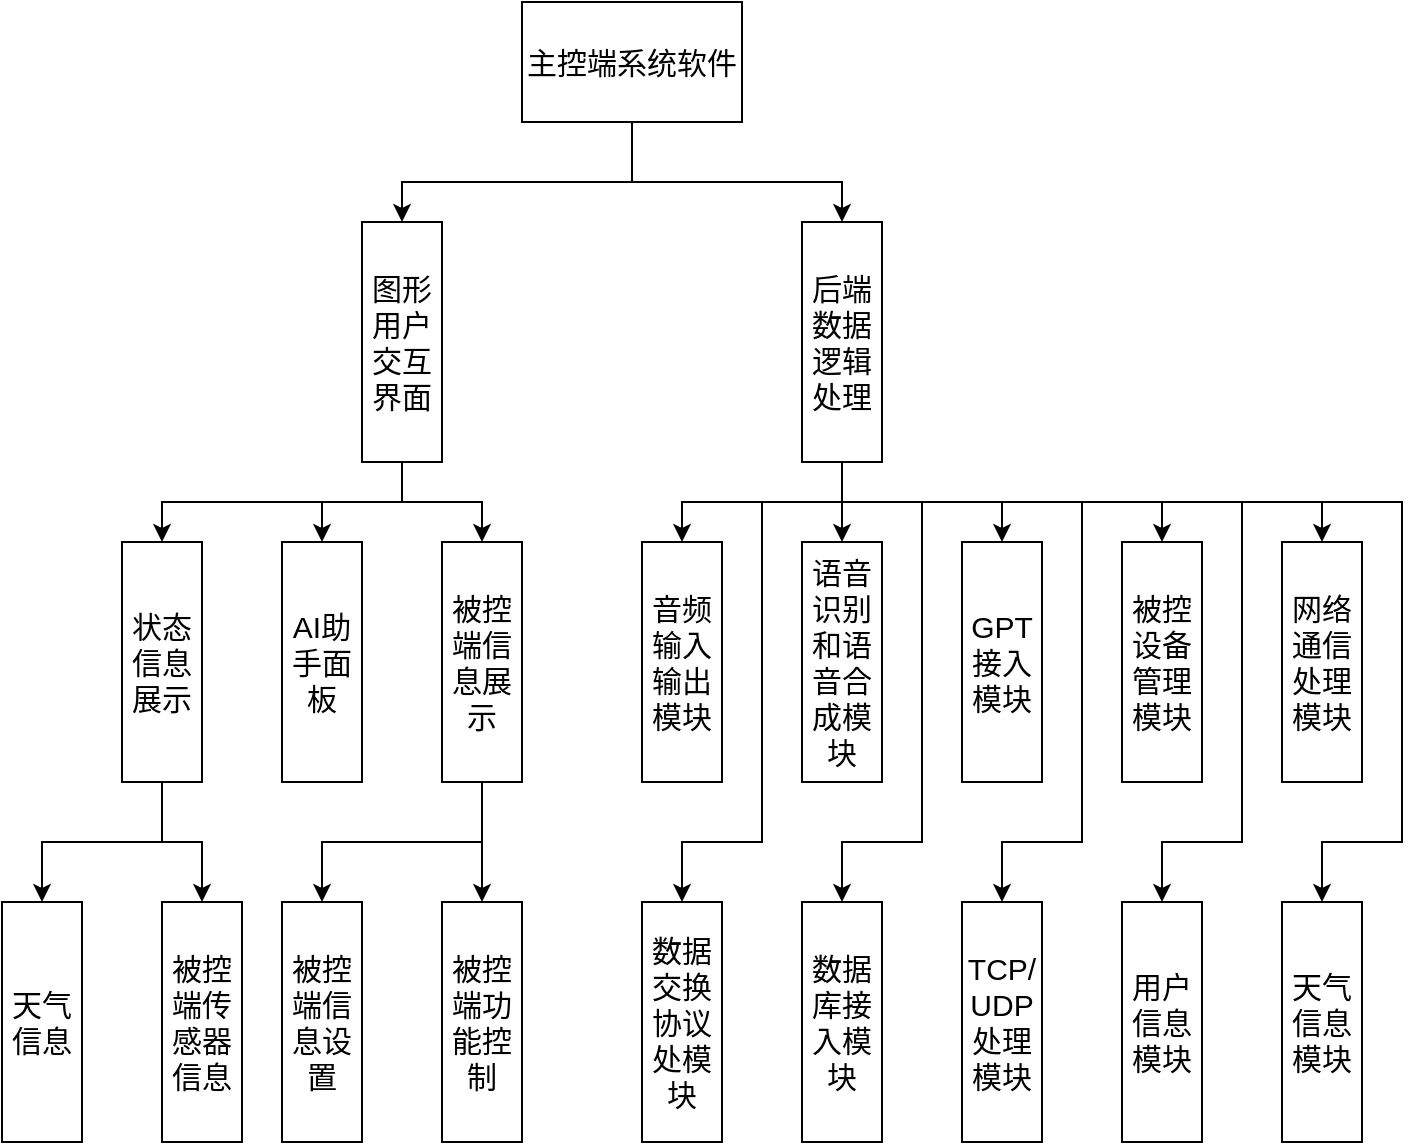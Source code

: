 <mxfile version="21.1.2" type="device">
  <diagram name="第 1 页" id="GmiYnNKFka-VfE0FgCYX">
    <mxGraphModel dx="1275" dy="1146" grid="1" gridSize="10" guides="1" tooltips="1" connect="1" arrows="1" fold="1" page="1" pageScale="1" pageWidth="827" pageHeight="1169" math="0" shadow="0">
      <root>
        <mxCell id="0" />
        <mxCell id="1" parent="0" />
        <mxCell id="tCNmY4OLdESpsFsFsF7K-47" style="edgeStyle=orthogonalEdgeStyle;rounded=0;orthogonalLoop=1;jettySize=auto;html=1;entryX=0;entryY=0.5;entryDx=0;entryDy=0;" edge="1" parent="1" source="tCNmY4OLdESpsFsFsF7K-1" target="tCNmY4OLdESpsFsFsF7K-2">
          <mxGeometry relative="1" as="geometry">
            <Array as="points">
              <mxPoint x="395" y="250" />
              <mxPoint x="280" y="250" />
            </Array>
          </mxGeometry>
        </mxCell>
        <mxCell id="tCNmY4OLdESpsFsFsF7K-48" style="edgeStyle=orthogonalEdgeStyle;rounded=0;orthogonalLoop=1;jettySize=auto;html=1;" edge="1" parent="1" source="tCNmY4OLdESpsFsFsF7K-1" target="tCNmY4OLdESpsFsFsF7K-3">
          <mxGeometry relative="1" as="geometry">
            <Array as="points">
              <mxPoint x="395" y="250" />
              <mxPoint x="500" y="250" />
            </Array>
          </mxGeometry>
        </mxCell>
        <mxCell id="tCNmY4OLdESpsFsFsF7K-1" value="主控端系统软件" style="rounded=0;whiteSpace=wrap;html=1;fontSize=15;" vertex="1" parent="1">
          <mxGeometry x="340" y="160" width="110" height="60" as="geometry" />
        </mxCell>
        <mxCell id="tCNmY4OLdESpsFsFsF7K-11" style="edgeStyle=orthogonalEdgeStyle;rounded=0;orthogonalLoop=1;jettySize=auto;html=1;entryX=0;entryY=0.5;entryDx=0;entryDy=0;fontSize=15;exitX=1;exitY=0.5;exitDx=0;exitDy=0;" edge="1" parent="1" source="tCNmY4OLdESpsFsFsF7K-2" target="tCNmY4OLdESpsFsFsF7K-8">
          <mxGeometry relative="1" as="geometry" />
        </mxCell>
        <mxCell id="tCNmY4OLdESpsFsFsF7K-19" style="edgeStyle=orthogonalEdgeStyle;rounded=0;orthogonalLoop=1;jettySize=auto;html=1;entryX=0;entryY=0.5;entryDx=0;entryDy=0;fontSize=15;exitX=1;exitY=0.5;exitDx=0;exitDy=0;" edge="1" parent="1" source="tCNmY4OLdESpsFsFsF7K-2" target="tCNmY4OLdESpsFsFsF7K-14">
          <mxGeometry relative="1" as="geometry" />
        </mxCell>
        <mxCell id="tCNmY4OLdESpsFsFsF7K-22" style="edgeStyle=orthogonalEdgeStyle;rounded=0;orthogonalLoop=1;jettySize=auto;html=1;entryX=0;entryY=0.5;entryDx=0;entryDy=0;exitX=1;exitY=0.5;exitDx=0;exitDy=0;" edge="1" parent="1" source="tCNmY4OLdESpsFsFsF7K-2" target="tCNmY4OLdESpsFsFsF7K-21">
          <mxGeometry relative="1" as="geometry" />
        </mxCell>
        <mxCell id="tCNmY4OLdESpsFsFsF7K-2" value="图形用户交互界面" style="rounded=0;whiteSpace=wrap;html=1;direction=south;horizontal=1;fontSize=15;" vertex="1" parent="1">
          <mxGeometry x="260" y="270" width="40" height="120" as="geometry" />
        </mxCell>
        <mxCell id="tCNmY4OLdESpsFsFsF7K-34" style="edgeStyle=orthogonalEdgeStyle;rounded=0;orthogonalLoop=1;jettySize=auto;html=1;entryX=0;entryY=0.5;entryDx=0;entryDy=0;" edge="1" parent="1" source="tCNmY4OLdESpsFsFsF7K-3" target="tCNmY4OLdESpsFsFsF7K-24">
          <mxGeometry relative="1" as="geometry">
            <Array as="points">
              <mxPoint x="500" y="410" />
              <mxPoint x="420" y="410" />
            </Array>
          </mxGeometry>
        </mxCell>
        <mxCell id="tCNmY4OLdESpsFsFsF7K-35" style="edgeStyle=orthogonalEdgeStyle;rounded=0;orthogonalLoop=1;jettySize=auto;html=1;entryX=0;entryY=0.5;entryDx=0;entryDy=0;" edge="1" parent="1" source="tCNmY4OLdESpsFsFsF7K-3" target="tCNmY4OLdESpsFsFsF7K-25">
          <mxGeometry relative="1" as="geometry">
            <Array as="points">
              <mxPoint x="500" y="370" />
              <mxPoint x="500" y="370" />
            </Array>
          </mxGeometry>
        </mxCell>
        <mxCell id="tCNmY4OLdESpsFsFsF7K-36" style="edgeStyle=orthogonalEdgeStyle;rounded=0;orthogonalLoop=1;jettySize=auto;html=1;entryX=0;entryY=0.5;entryDx=0;entryDy=0;" edge="1" parent="1" source="tCNmY4OLdESpsFsFsF7K-3" target="tCNmY4OLdESpsFsFsF7K-26">
          <mxGeometry relative="1" as="geometry">
            <Array as="points">
              <mxPoint x="500" y="410" />
              <mxPoint x="580" y="410" />
            </Array>
          </mxGeometry>
        </mxCell>
        <mxCell id="tCNmY4OLdESpsFsFsF7K-37" style="edgeStyle=orthogonalEdgeStyle;rounded=0;orthogonalLoop=1;jettySize=auto;html=1;" edge="1" parent="1" source="tCNmY4OLdESpsFsFsF7K-3" target="tCNmY4OLdESpsFsFsF7K-27">
          <mxGeometry relative="1" as="geometry">
            <Array as="points">
              <mxPoint x="500" y="410" />
              <mxPoint x="660" y="410" />
            </Array>
          </mxGeometry>
        </mxCell>
        <mxCell id="tCNmY4OLdESpsFsFsF7K-38" style="edgeStyle=orthogonalEdgeStyle;rounded=0;orthogonalLoop=1;jettySize=auto;html=1;" edge="1" parent="1" source="tCNmY4OLdESpsFsFsF7K-3" target="tCNmY4OLdESpsFsFsF7K-28">
          <mxGeometry relative="1" as="geometry">
            <Array as="points">
              <mxPoint x="500" y="410" />
              <mxPoint x="740" y="410" />
            </Array>
          </mxGeometry>
        </mxCell>
        <mxCell id="tCNmY4OLdESpsFsFsF7K-39" style="edgeStyle=orthogonalEdgeStyle;rounded=0;orthogonalLoop=1;jettySize=auto;html=1;entryX=0;entryY=0.5;entryDx=0;entryDy=0;" edge="1" parent="1" source="tCNmY4OLdESpsFsFsF7K-3" target="tCNmY4OLdESpsFsFsF7K-29">
          <mxGeometry relative="1" as="geometry">
            <Array as="points">
              <mxPoint x="500" y="410" />
              <mxPoint x="460" y="410" />
              <mxPoint x="460" y="580" />
              <mxPoint x="420" y="580" />
            </Array>
          </mxGeometry>
        </mxCell>
        <mxCell id="tCNmY4OLdESpsFsFsF7K-40" style="edgeStyle=orthogonalEdgeStyle;rounded=0;orthogonalLoop=1;jettySize=auto;html=1;entryX=0;entryY=0.5;entryDx=0;entryDy=0;exitX=1;exitY=0.5;exitDx=0;exitDy=0;" edge="1" parent="1" source="tCNmY4OLdESpsFsFsF7K-3" target="tCNmY4OLdESpsFsFsF7K-30">
          <mxGeometry relative="1" as="geometry">
            <Array as="points">
              <mxPoint x="500" y="410" />
              <mxPoint x="540" y="410" />
              <mxPoint x="540" y="580" />
              <mxPoint x="500" y="580" />
            </Array>
          </mxGeometry>
        </mxCell>
        <mxCell id="tCNmY4OLdESpsFsFsF7K-41" style="edgeStyle=orthogonalEdgeStyle;rounded=0;orthogonalLoop=1;jettySize=auto;html=1;entryX=0;entryY=0.5;entryDx=0;entryDy=0;" edge="1" parent="1" source="tCNmY4OLdESpsFsFsF7K-3" target="tCNmY4OLdESpsFsFsF7K-31">
          <mxGeometry relative="1" as="geometry">
            <Array as="points">
              <mxPoint x="500" y="410" />
              <mxPoint x="620" y="410" />
              <mxPoint x="620" y="580" />
              <mxPoint x="580" y="580" />
            </Array>
          </mxGeometry>
        </mxCell>
        <mxCell id="tCNmY4OLdESpsFsFsF7K-42" style="edgeStyle=orthogonalEdgeStyle;rounded=0;orthogonalLoop=1;jettySize=auto;html=1;entryX=0;entryY=0.5;entryDx=0;entryDy=0;" edge="1" parent="1" source="tCNmY4OLdESpsFsFsF7K-3" target="tCNmY4OLdESpsFsFsF7K-32">
          <mxGeometry relative="1" as="geometry">
            <Array as="points">
              <mxPoint x="500" y="410" />
              <mxPoint x="700" y="410" />
              <mxPoint x="700" y="580" />
              <mxPoint x="660" y="580" />
            </Array>
          </mxGeometry>
        </mxCell>
        <mxCell id="tCNmY4OLdESpsFsFsF7K-43" style="edgeStyle=orthogonalEdgeStyle;rounded=0;orthogonalLoop=1;jettySize=auto;html=1;entryX=0;entryY=0.5;entryDx=0;entryDy=0;" edge="1" parent="1" source="tCNmY4OLdESpsFsFsF7K-3" target="tCNmY4OLdESpsFsFsF7K-33">
          <mxGeometry relative="1" as="geometry">
            <Array as="points">
              <mxPoint x="500" y="410" />
              <mxPoint x="780" y="410" />
              <mxPoint x="780" y="580" />
              <mxPoint x="740" y="580" />
            </Array>
          </mxGeometry>
        </mxCell>
        <mxCell id="tCNmY4OLdESpsFsFsF7K-3" value="后端数据逻辑处理" style="rounded=0;whiteSpace=wrap;html=1;direction=south;horizontal=1;fontSize=15;" vertex="1" parent="1">
          <mxGeometry x="480" y="270" width="40" height="120" as="geometry" />
        </mxCell>
        <mxCell id="tCNmY4OLdESpsFsFsF7K-12" style="edgeStyle=orthogonalEdgeStyle;rounded=0;orthogonalLoop=1;jettySize=auto;html=1;entryX=0;entryY=0.5;entryDx=0;entryDy=0;fontSize=15;" edge="1" parent="1" source="tCNmY4OLdESpsFsFsF7K-8" target="tCNmY4OLdESpsFsFsF7K-9">
          <mxGeometry relative="1" as="geometry">
            <Array as="points">
              <mxPoint x="160" y="580" />
              <mxPoint x="100" y="580" />
            </Array>
          </mxGeometry>
        </mxCell>
        <mxCell id="tCNmY4OLdESpsFsFsF7K-13" style="edgeStyle=orthogonalEdgeStyle;rounded=0;orthogonalLoop=1;jettySize=auto;html=1;fontSize=15;" edge="1" parent="1" source="tCNmY4OLdESpsFsFsF7K-8" target="tCNmY4OLdESpsFsFsF7K-10">
          <mxGeometry relative="1" as="geometry">
            <Array as="points">
              <mxPoint x="160" y="580" />
              <mxPoint x="180" y="580" />
            </Array>
          </mxGeometry>
        </mxCell>
        <mxCell id="tCNmY4OLdESpsFsFsF7K-8" value="状态信息展示" style="rounded=0;whiteSpace=wrap;html=1;direction=south;horizontal=1;fontSize=15;" vertex="1" parent="1">
          <mxGeometry x="140" y="430" width="40" height="120" as="geometry" />
        </mxCell>
        <mxCell id="tCNmY4OLdESpsFsFsF7K-9" value="天气信息" style="rounded=0;whiteSpace=wrap;html=1;direction=south;horizontal=1;fontSize=15;" vertex="1" parent="1">
          <mxGeometry x="80" y="610" width="40" height="120" as="geometry" />
        </mxCell>
        <mxCell id="tCNmY4OLdESpsFsFsF7K-10" value="被控端传感器信息" style="rounded=0;whiteSpace=wrap;html=1;direction=south;horizontal=1;fontSize=15;" vertex="1" parent="1">
          <mxGeometry x="160" y="610" width="40" height="120" as="geometry" />
        </mxCell>
        <mxCell id="tCNmY4OLdESpsFsFsF7K-44" style="edgeStyle=orthogonalEdgeStyle;rounded=0;orthogonalLoop=1;jettySize=auto;html=1;" edge="1" parent="1" source="tCNmY4OLdESpsFsFsF7K-14" target="tCNmY4OLdESpsFsFsF7K-16">
          <mxGeometry relative="1" as="geometry" />
        </mxCell>
        <mxCell id="tCNmY4OLdESpsFsFsF7K-46" style="edgeStyle=orthogonalEdgeStyle;rounded=0;orthogonalLoop=1;jettySize=auto;html=1;entryX=0;entryY=0.5;entryDx=0;entryDy=0;" edge="1" parent="1" source="tCNmY4OLdESpsFsFsF7K-14" target="tCNmY4OLdESpsFsFsF7K-15">
          <mxGeometry relative="1" as="geometry">
            <Array as="points">
              <mxPoint x="320" y="580" />
              <mxPoint x="240" y="580" />
            </Array>
          </mxGeometry>
        </mxCell>
        <mxCell id="tCNmY4OLdESpsFsFsF7K-14" value="被控端信息展示" style="rounded=0;whiteSpace=wrap;html=1;direction=south;horizontal=1;fontSize=15;" vertex="1" parent="1">
          <mxGeometry x="300" y="430" width="40" height="120" as="geometry" />
        </mxCell>
        <mxCell id="tCNmY4OLdESpsFsFsF7K-15" value="被控端信息设置" style="rounded=0;whiteSpace=wrap;html=1;direction=south;horizontal=1;fontSize=15;" vertex="1" parent="1">
          <mxGeometry x="220" y="610" width="40" height="120" as="geometry" />
        </mxCell>
        <mxCell id="tCNmY4OLdESpsFsFsF7K-16" value="被控端功能控制" style="rounded=0;whiteSpace=wrap;html=1;direction=south;horizontal=1;fontSize=15;" vertex="1" parent="1">
          <mxGeometry x="300" y="610" width="40" height="120" as="geometry" />
        </mxCell>
        <mxCell id="tCNmY4OLdESpsFsFsF7K-21" value="AI助手面板" style="rounded=0;whiteSpace=wrap;html=1;direction=south;horizontal=1;fontSize=15;" vertex="1" parent="1">
          <mxGeometry x="220" y="430" width="40" height="120" as="geometry" />
        </mxCell>
        <mxCell id="tCNmY4OLdESpsFsFsF7K-24" value="音频输入输出模块" style="rounded=0;whiteSpace=wrap;html=1;direction=south;horizontal=1;fontSize=15;" vertex="1" parent="1">
          <mxGeometry x="400" y="430" width="40" height="120" as="geometry" />
        </mxCell>
        <mxCell id="tCNmY4OLdESpsFsFsF7K-25" value="语音识别和语音合成模块" style="rounded=0;whiteSpace=wrap;html=1;direction=south;horizontal=1;fontSize=15;" vertex="1" parent="1">
          <mxGeometry x="480" y="430" width="40" height="120" as="geometry" />
        </mxCell>
        <mxCell id="tCNmY4OLdESpsFsFsF7K-26" value="GPT接入模块" style="rounded=0;whiteSpace=wrap;html=1;direction=south;horizontal=1;fontSize=15;" vertex="1" parent="1">
          <mxGeometry x="560" y="430" width="40" height="120" as="geometry" />
        </mxCell>
        <mxCell id="tCNmY4OLdESpsFsFsF7K-27" value="被控设备管理模块" style="rounded=0;whiteSpace=wrap;html=1;direction=south;horizontal=1;fontSize=15;" vertex="1" parent="1">
          <mxGeometry x="640" y="430" width="40" height="120" as="geometry" />
        </mxCell>
        <mxCell id="tCNmY4OLdESpsFsFsF7K-28" value="网络通信处理模块" style="rounded=0;whiteSpace=wrap;html=1;direction=south;horizontal=1;fontSize=15;" vertex="1" parent="1">
          <mxGeometry x="720" y="430" width="40" height="120" as="geometry" />
        </mxCell>
        <mxCell id="tCNmY4OLdESpsFsFsF7K-29" value="数据交换协议处模块" style="rounded=0;whiteSpace=wrap;html=1;direction=south;horizontal=1;fontSize=15;" vertex="1" parent="1">
          <mxGeometry x="400" y="610" width="40" height="120" as="geometry" />
        </mxCell>
        <mxCell id="tCNmY4OLdESpsFsFsF7K-30" value="数据库接入模块" style="rounded=0;whiteSpace=wrap;html=1;direction=south;horizontal=1;fontSize=15;" vertex="1" parent="1">
          <mxGeometry x="480" y="610" width="40" height="120" as="geometry" />
        </mxCell>
        <mxCell id="tCNmY4OLdESpsFsFsF7K-31" value="TCP/&lt;br&gt;UDP处理模块" style="rounded=0;whiteSpace=wrap;html=1;direction=south;horizontal=1;fontSize=15;" vertex="1" parent="1">
          <mxGeometry x="560" y="610" width="40" height="120" as="geometry" />
        </mxCell>
        <mxCell id="tCNmY4OLdESpsFsFsF7K-32" value="用户信息模块" style="rounded=0;whiteSpace=wrap;html=1;direction=south;horizontal=1;fontSize=15;" vertex="1" parent="1">
          <mxGeometry x="640" y="610" width="40" height="120" as="geometry" />
        </mxCell>
        <mxCell id="tCNmY4OLdESpsFsFsF7K-33" value="天气信息&lt;br&gt;模块" style="rounded=0;whiteSpace=wrap;html=1;direction=south;horizontal=1;fontSize=15;" vertex="1" parent="1">
          <mxGeometry x="720" y="610" width="40" height="120" as="geometry" />
        </mxCell>
      </root>
    </mxGraphModel>
  </diagram>
</mxfile>
